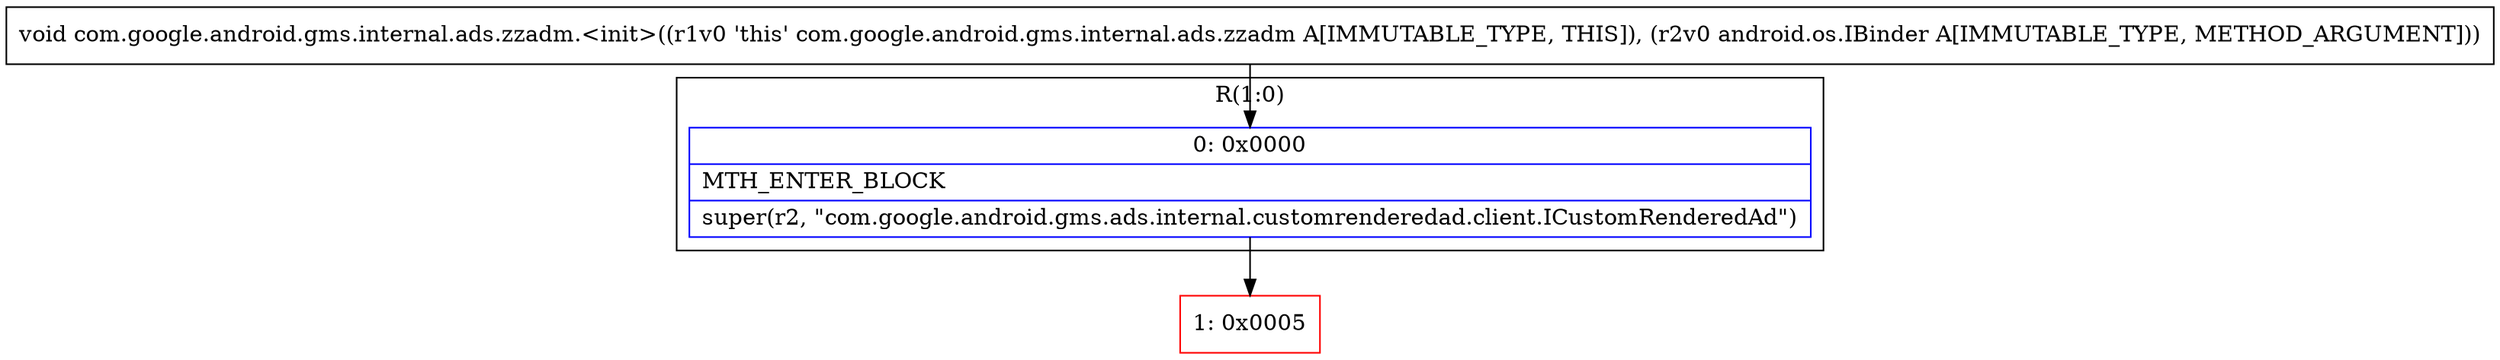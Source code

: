 digraph "CFG forcom.google.android.gms.internal.ads.zzadm.\<init\>(Landroid\/os\/IBinder;)V" {
subgraph cluster_Region_1083480799 {
label = "R(1:0)";
node [shape=record,color=blue];
Node_0 [shape=record,label="{0\:\ 0x0000|MTH_ENTER_BLOCK\l|super(r2, \"com.google.android.gms.ads.internal.customrenderedad.client.ICustomRenderedAd\")\l}"];
}
Node_1 [shape=record,color=red,label="{1\:\ 0x0005}"];
MethodNode[shape=record,label="{void com.google.android.gms.internal.ads.zzadm.\<init\>((r1v0 'this' com.google.android.gms.internal.ads.zzadm A[IMMUTABLE_TYPE, THIS]), (r2v0 android.os.IBinder A[IMMUTABLE_TYPE, METHOD_ARGUMENT])) }"];
MethodNode -> Node_0;
Node_0 -> Node_1;
}

